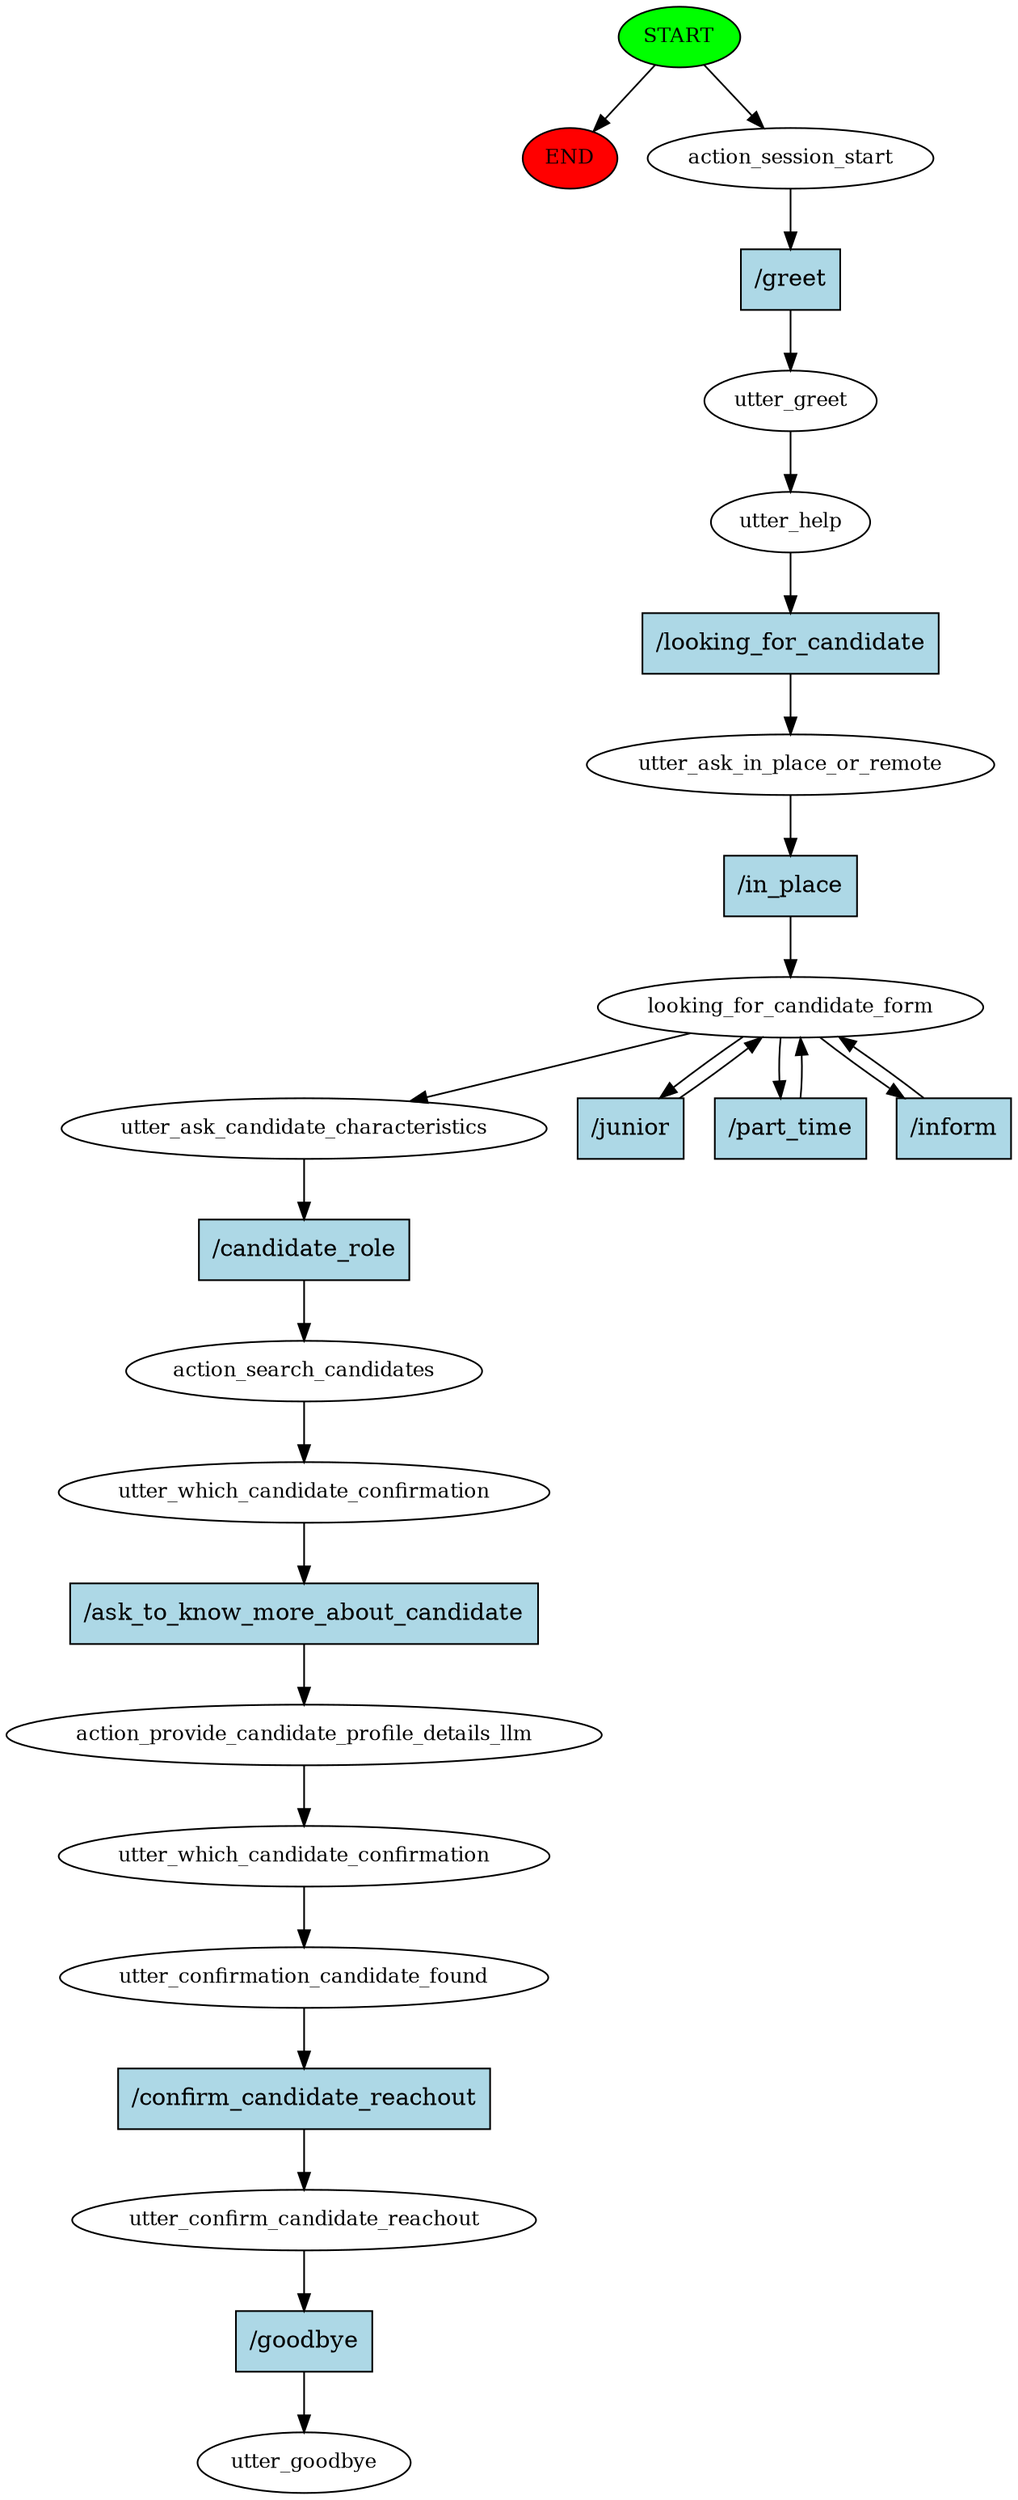 digraph  {
0 [class="start active", fillcolor=green, fontsize=12, label=START, style=filled];
"-1" [class=end, fillcolor=red, fontsize=12, label=END, style=filled];
1 [class=active, fontsize=12, label=action_session_start];
2 [class=active, fontsize=12, label=utter_greet];
3 [class=active, fontsize=12, label=utter_help];
4 [class=active, fontsize=12, label=utter_ask_in_place_or_remote];
5 [class=active, fontsize=12, label=looking_for_candidate_form];
9 [class=active, fontsize=12, label=utter_ask_candidate_characteristics];
10 [class=active, fontsize=12, label=action_search_candidates];
11 [class=active, fontsize=12, label=utter_which_candidate_confirmation];
12 [class=active, fontsize=12, label=action_provide_candidate_profile_details_llm];
13 [class=active, fontsize=12, label=utter_which_candidate_confirmation];
14 [class=active, fontsize=12, label=utter_confirmation_candidate_found];
15 [class=active, fontsize=12, label=utter_confirm_candidate_reachout];
16 [class="dashed active", fontsize=12, label=utter_goodbye];
17 [class="intent active", fillcolor=lightblue, label="/greet", shape=rect, style=filled];
18 [class="intent active", fillcolor=lightblue, label="/looking_for_candidate", shape=rect, style=filled];
19 [class="intent active", fillcolor=lightblue, label="/in_place", shape=rect, style=filled];
20 [class="intent active", fillcolor=lightblue, label="/junior", shape=rect, style=filled];
21 [class="intent active", fillcolor=lightblue, label="/part_time", shape=rect, style=filled];
22 [class="intent active", fillcolor=lightblue, label="/inform", shape=rect, style=filled];
23 [class="intent active", fillcolor=lightblue, label="/candidate_role", shape=rect, style=filled];
24 [class="intent active", fillcolor=lightblue, label="/ask_to_know_more_about_candidate", shape=rect, style=filled];
25 [class="intent active", fillcolor=lightblue, label="/confirm_candidate_reachout", shape=rect, style=filled];
26 [class="intent active", fillcolor=lightblue, label="/goodbye", shape=rect, style=filled];
0 -> "-1"  [class="", key=NONE, label=""];
0 -> 1  [class=active, key=NONE, label=""];
1 -> 17  [class=active, key=0];
2 -> 3  [class=active, key=NONE, label=""];
3 -> 18  [class=active, key=0];
4 -> 19  [class=active, key=0];
5 -> 9  [class=active, key=NONE, label=""];
5 -> 20  [class=active, key=0];
5 -> 21  [class=active, key=0];
5 -> 22  [class=active, key=0];
9 -> 23  [class=active, key=0];
10 -> 11  [class=active, key=NONE, label=""];
11 -> 24  [class=active, key=0];
12 -> 13  [class=active, key=NONE, label=""];
13 -> 14  [class=active, key=NONE, label=""];
14 -> 25  [class=active, key=0];
15 -> 26  [class=active, key=0];
17 -> 2  [class=active, key=0];
18 -> 4  [class=active, key=0];
19 -> 5  [class=active, key=0];
20 -> 5  [class=active, key=0];
21 -> 5  [class=active, key=0];
22 -> 5  [class=active, key=0];
23 -> 10  [class=active, key=0];
24 -> 12  [class=active, key=0];
25 -> 15  [class=active, key=0];
26 -> 16  [class=active, key=0];
}
